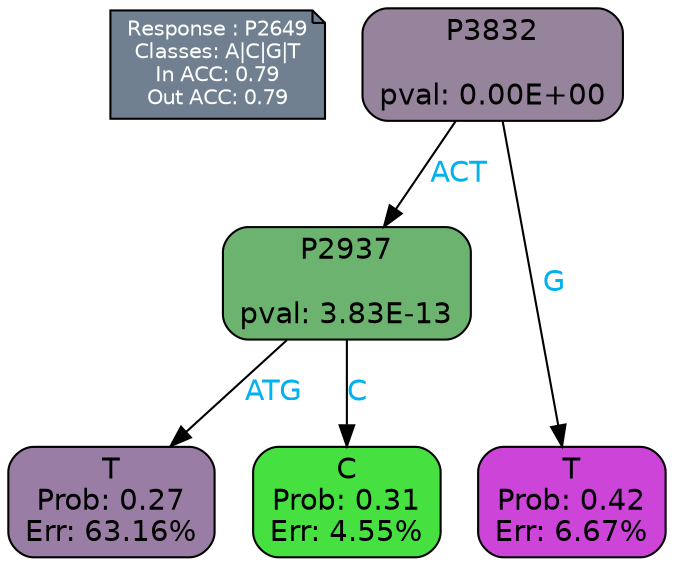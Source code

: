 digraph Tree {
node [shape=box, style="filled, rounded", color="black", fontname=helvetica] ;
graph [ranksep=equally, splines=polylines, bgcolor=transparent, dpi=600] ;
edge [fontname=helvetica] ;
LEGEND [label="Response : P2649
Classes: A|C|G|T
In ACC: 0.79
Out ACC: 0.79
",shape=note,align=left,style=filled,fillcolor="slategray",fontcolor="white",fontsize=10];1 [label="P3832

pval: 0.00E+00", fillcolor="#95849c"] ;
2 [label="P2937

pval: 3.83E-13", fillcolor="#6cb36f"] ;
3 [label="T
Prob: 0.27
Err: 63.16%", fillcolor="#997da5"] ;
4 [label="C
Prob: 0.31
Err: 4.55%", fillcolor="#46e140"] ;
5 [label="T
Prob: 0.42
Err: 6.67%", fillcolor="#cd44d9"] ;
1 -> 2 [label="ACT",fontcolor=deepskyblue2] ;
1 -> 5 [label="G",fontcolor=deepskyblue2] ;
2 -> 3 [label="ATG",fontcolor=deepskyblue2] ;
2 -> 4 [label="C",fontcolor=deepskyblue2] ;
{rank = same; 3;4;5;}{rank = same; LEGEND;1;}}
